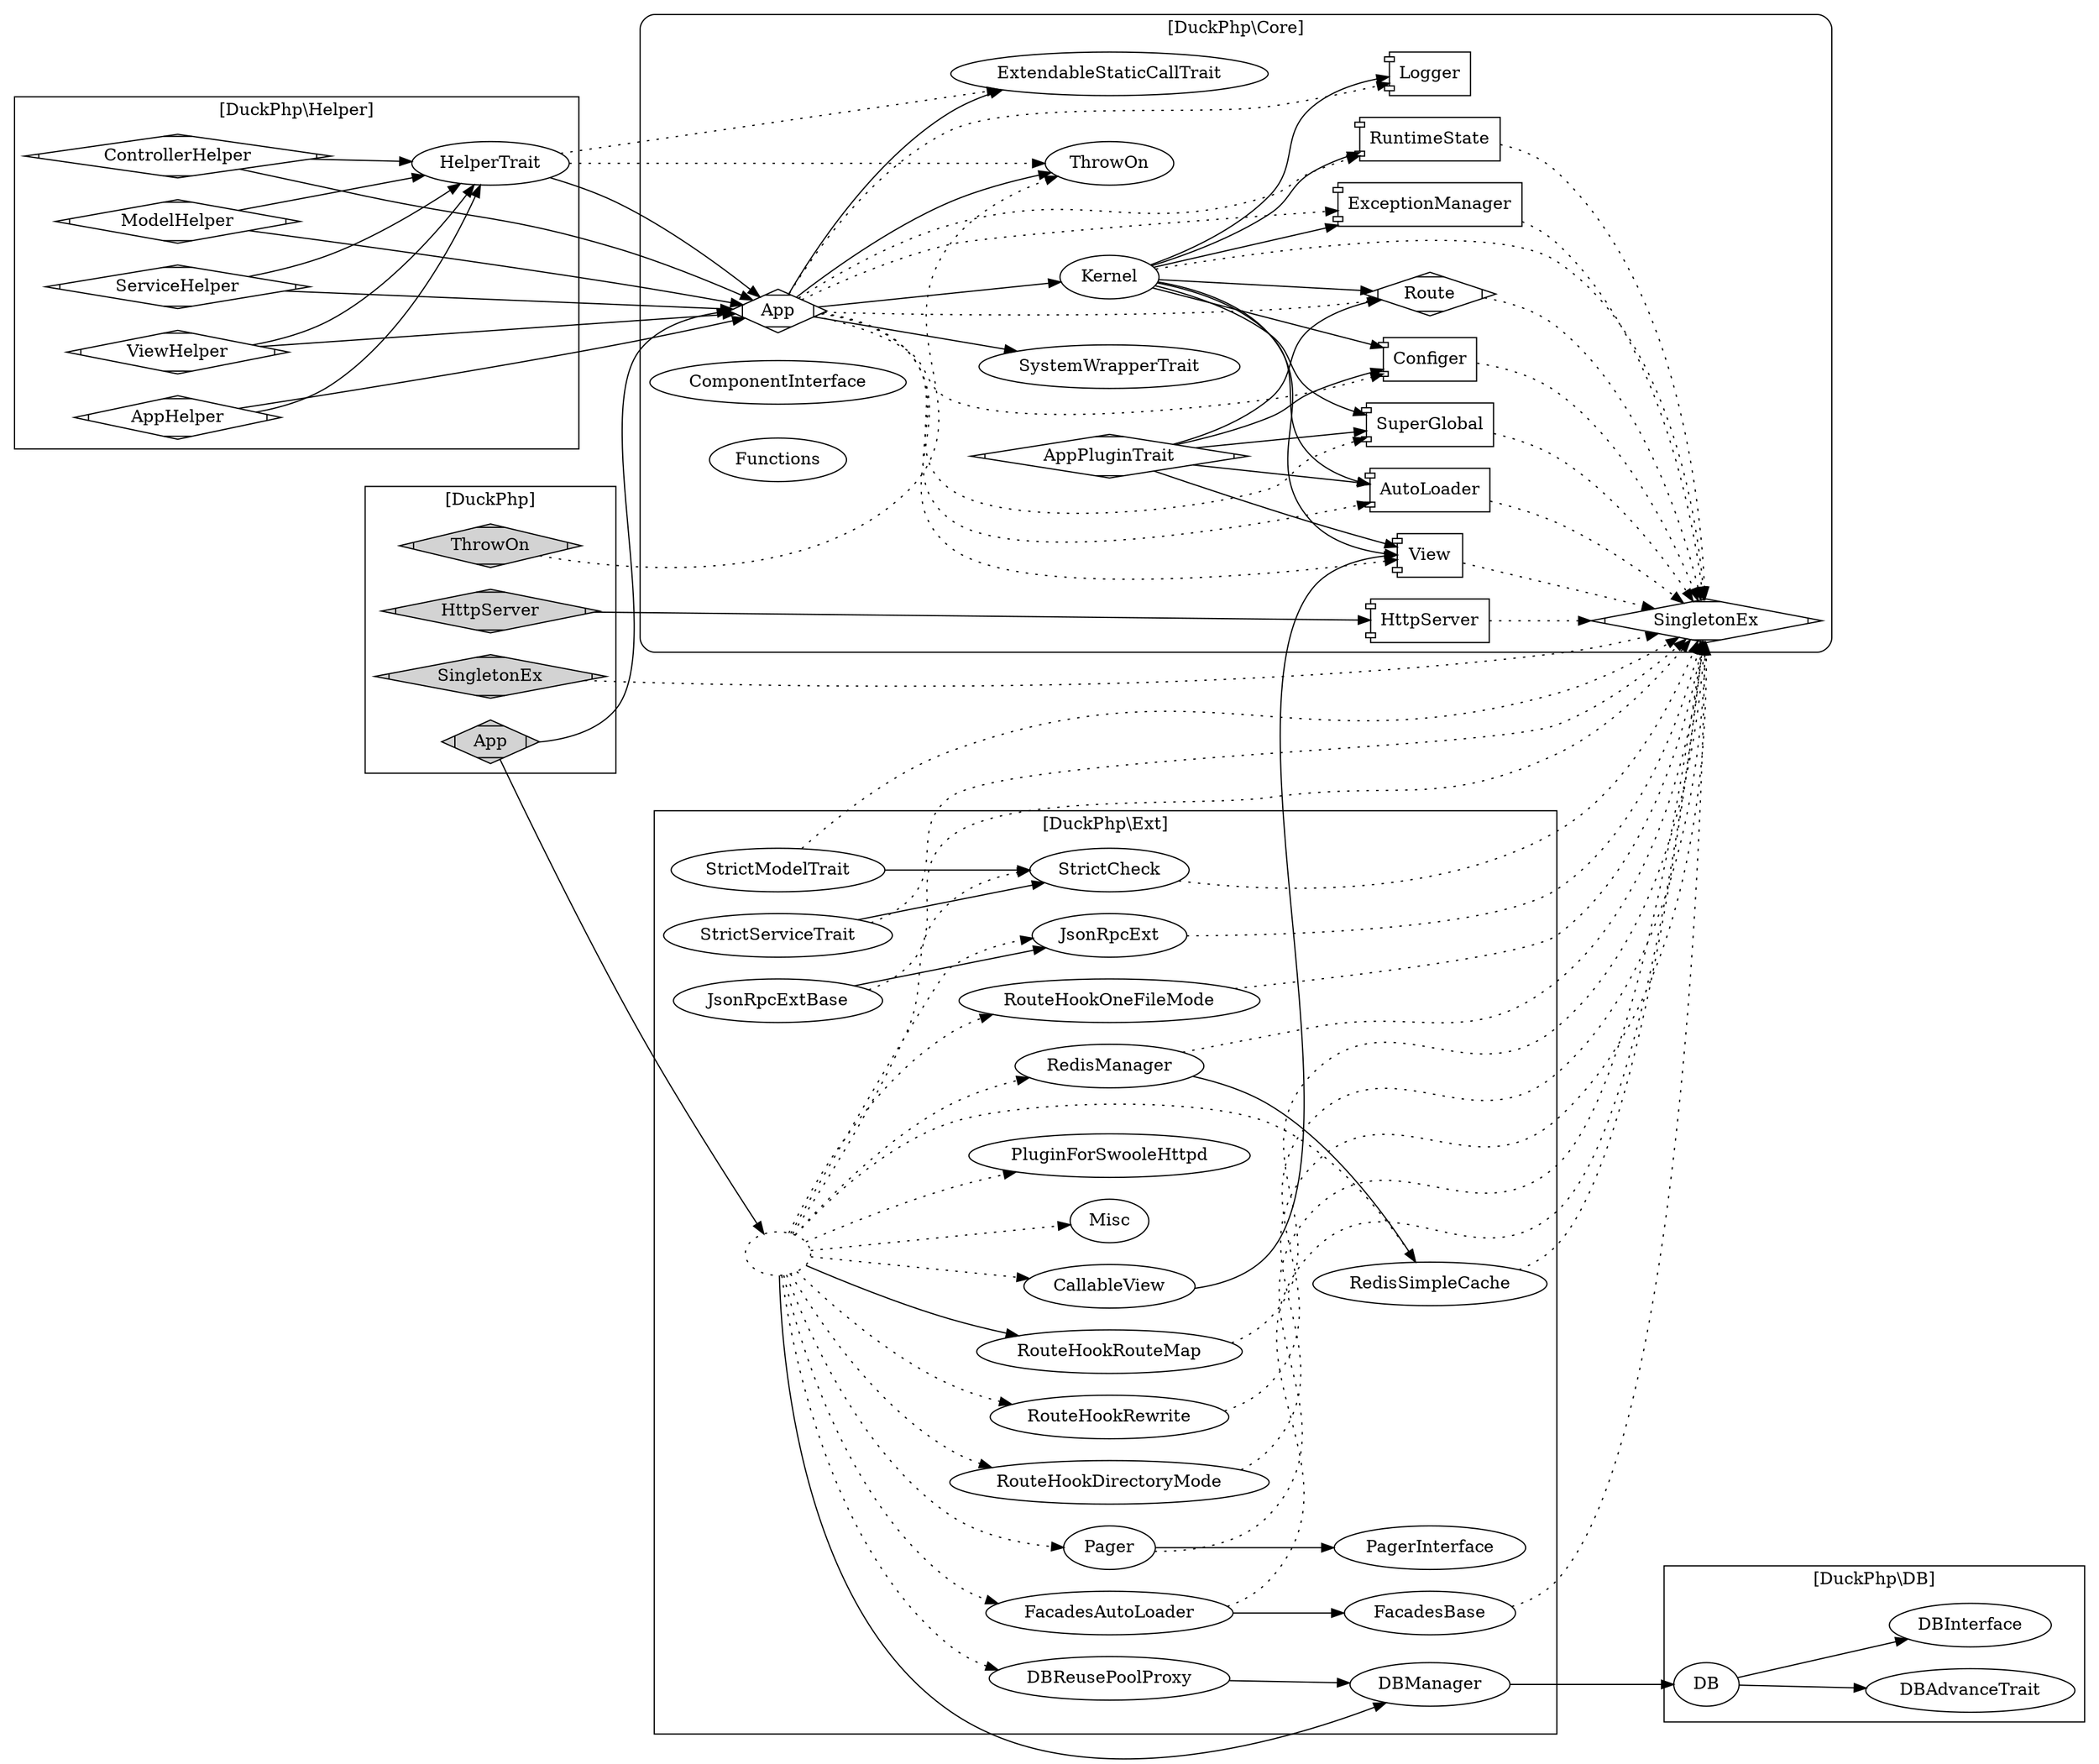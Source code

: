 digraph G{
/* This is a graphviz file */
graph [rankdir = "LR"];
    
    SingletonEx [shape=Mdiamond];
    
subgraph cluster_Core {
    style = "rounded";
    label = "[DuckPhp\\Core]";



    Core_Kernel -> Core_SingletonEx [style="dotted"];
    Core_Kernel -> Core_AutoLoader ;
    Core_Kernel -> Core_Configer;
    Core_Kernel -> Core_Logger;
    Core_Kernel -> Core_ExceptionManager;
    Core_Kernel -> Core_Route;
    Core_Kernel -> Core_RuntimeState;
    Core_Kernel -> Core_View;
    Core_Kernel -> Core_SuperGlobal;

    
    Core_App -> Core_Kernel;
    Core_App -> Core_ThrowOn;
    Core_App -> Core_ExtendableStaticCallTrait;
    Core_App -> Core_SystemWrapperTrait;
    
    Core_App -> Core_AutoLoader [style="dotted"];
    Core_App -> Core_Configer [style="dotted"];
    Core_App -> Core_Logger [style="dotted"];
    Core_App -> Core_ExceptionManager [style="dotted"];
    Core_App -> Core_Route [style="dotted"];
    Core_App -> Core_RuntimeState [style="dotted"];
    Core_App -> Core_View [style="dotted"];
    Core_App -> Core_SuperGlobal [style="dotted"];

    Core_AutoLoader -> Core_SingletonEx [style="dotted"];
    Core_ExceptionManager -> Core_SingletonEx [style="dotted"];
    Core_View -> Core_SingletonEx [style="dotted"];
    Core_Configer -> Core_SingletonEx [style="dotted"];
    Core_Route -> Core_SingletonEx [style="dotted"];
    Core_RuntimeState -> Core_SingletonEx [style="dotted"];
    
    Core_HttpServer -> Core_SingletonEx [style="dotted"];
    Core_SuperGlobal -> Core_SingletonEx [style="dotted"];


    Core_AppPluginTrait -> Core_AutoLoader;
    Core_AppPluginTrait -> Core_Configer;
    Core_AppPluginTrait -> Core_View;
    Core_AppPluginTrait -> Core_Route;
    Core_AppPluginTrait -> Core_SuperGlobal;


    Core_AppPluginTrait [label="AppPluginTrait";shape=Mdiamond];

    Core_App [label="App";shape=Mdiamond];
    Core_Kernel [label="Kernel"];
    Core_SingletonEx [label="SingletonEx";shape=Mdiamond];
    Core_AutoLoader [label="AutoLoader";shape="component"];
    Core_ExceptionManager [label="ExceptionManager";shape="component"];
    Core_View [label="View";shape="component"];
    Core_Configer [label="Configer";shape="component"];
    Core_Logger [label="Logger";shape="component"];
    Core_Route [label="Route";shape=Mdiamond];
    Core_RuntimeState [label="RuntimeState";shape="component"];
    Core_SystemWrapperTrait [label="SystemWrapperTrait"];
    
    Core_HttpServer [label="HttpServer";shape="component"];
    Core_SuperGlobal [label="SuperGlobal";shape="component"];

    Core_ExtendableStaticCallTrait [label="ExtendableStaticCallTrait"];
    
    Core_ThrowOn [label="ThrowOn"];
    Core_ComponentInterface [label="ComponentInterface"];
    Core_Functions [label="Functions"];
    
}




subgraph cluster_Helper {
    label = "[DuckPhp\\Helper]";
    AppHelper -> Core_App; 
    ControllerHelper -> Core_App; 
    ModelHelper -> Core_App; 
    ServiceHelper -> Core_App; 
    ViewHelper -> Core_App; 
    HelperTrait -> Core_App;
    HelperTrait -> Core_ExtendableStaticCallTrait [style="dotted"];
    HelperTrait -> Core_ThrowOn [style="dotted"];
    
    AppHelper -> HelperTrait; 
    ControllerHelper -> HelperTrait; 
    ModelHelper -> HelperTrait; 
    ServiceHelper -> HelperTrait; 
    ViewHelper -> HelperTrait; 

    AppHelper [label="AppHelper";shape=Mdiamond];
    ControllerHelper [label="ControllerHelper";shape=Mdiamond];
    ModelHelper [label="ModelHelper";shape=Mdiamond];
    ServiceHelper [label="ServiceHelper";shape=Mdiamond];
    ViewHelper [label="ViewHelper";shape=Mdiamond];


}




subgraph cluster_DB {
    label = "[DuckPhp\\DB]";

    DB_DB -> DB_DBAdvanceTrait;
    DB_DB -> DB_DBInterface;

    DB_DB [label="DB"];
    DB_DBAdvanceTrait [label="DBAdvanceTrait"];
    DB_DBInterface [label="DBInterface"];

}



subgraph cluster_Ext {
label = "[DuckPhp\\Ext]";
    Ext [label="";style="dotted"];
    
    Ext -> DBManager -> DB_DB;
    Ext -> RouteHookRouteMap;
    Ext -> Pager [style="dotted"];
    
    Ext -> CallableView [style="dotted"];  CallableView -> Core_View;
    Ext -> DBReusePoolProxy [style="dotted"];
    
    Ext -> FacadesAutoLoader [style="dotted"];
    Ext -> JsonRpcExt [style="dotted"] ;

    Ext -> Misc [style="dotted"];
    Ext -> PluginForSwooleHttpd [style="dotted"];
    Ext -> RouteHookRewrite [style="dotted"];
    Ext -> StrictCheck [style="dotted"];
    
    Ext -> RedisManager [style="dotted"];
    Ext -> RedisSimpleCache [style="dotted"];
    Ext -> RouteHookDirectoryMode [style="dotted"];
    Ext -> RouteHookOneFileMode [style="dotted"];
    
    DBReusePoolProxy ->DBManager; 
    JsonRpcExt -> Core_SingletonEx [style="dotted"];
    JsonRpcExtBase -> Core_SingletonEx [style="dotted"];
    JsonRpcExtBase ->JsonRpcExt;
    FacadesAutoLoader ->FacadesBase ;
    FacadesAutoLoader -> Core_SingletonEx [style="dotted"];
    FacadesBase -> Core_SingletonEx [style="dotted"];
    
    
    Pager -> Core_SingletonEx [style="dotted"]; 
    Pager -> PagerInterface; 
    
    RedisManager -> RedisSimpleCache;
    RedisManager -> Core_SingletonEx [style="dotted"]; 
    RedisSimpleCache -> Core_SingletonEx [style="dotted"]; 
    
    RouteHookDirectoryMode -> Core_SingletonEx [style="dotted"]; 
    RouteHookOneFileMode -> Core_SingletonEx [style="dotted"];
    
    RouteHookRewrite -> Core_SingletonEx[style="dotted"]; 
    RouteHookRouteMap -> Core_SingletonEx [style="dotted"]; 

    StrictCheck -> Core_SingletonEx [style="dotted"]; 
    
    StrictModelTrait -> Core_SingletonEx [style="dotted"]; 
    StrictServiceTrait -> Core_SingletonEx [style="dotted"];

    StrictModelTrait -> StrictCheck; 
    StrictServiceTrait -> StrictCheck; 
}
subgraph cluster_DuckPhp {
    label = "[DuckPhp]";
        node [style=filled];

    HttpServer -> Core_HttpServer;
    App -> Core_App;
    SingletonEx -> Core_SingletonEx [style="dotted"];
    ThrowOn -> Core_ThrowOn [style="dotted"];
    
    App -> Ext;

    App [shape=Mdiamond];
    HttpServer [shape=Mdiamond];
    
    SingletonEx [style=filled,shape=Mdiamond] ;
    ThrowOn [shape=Mdiamond];

}

}

